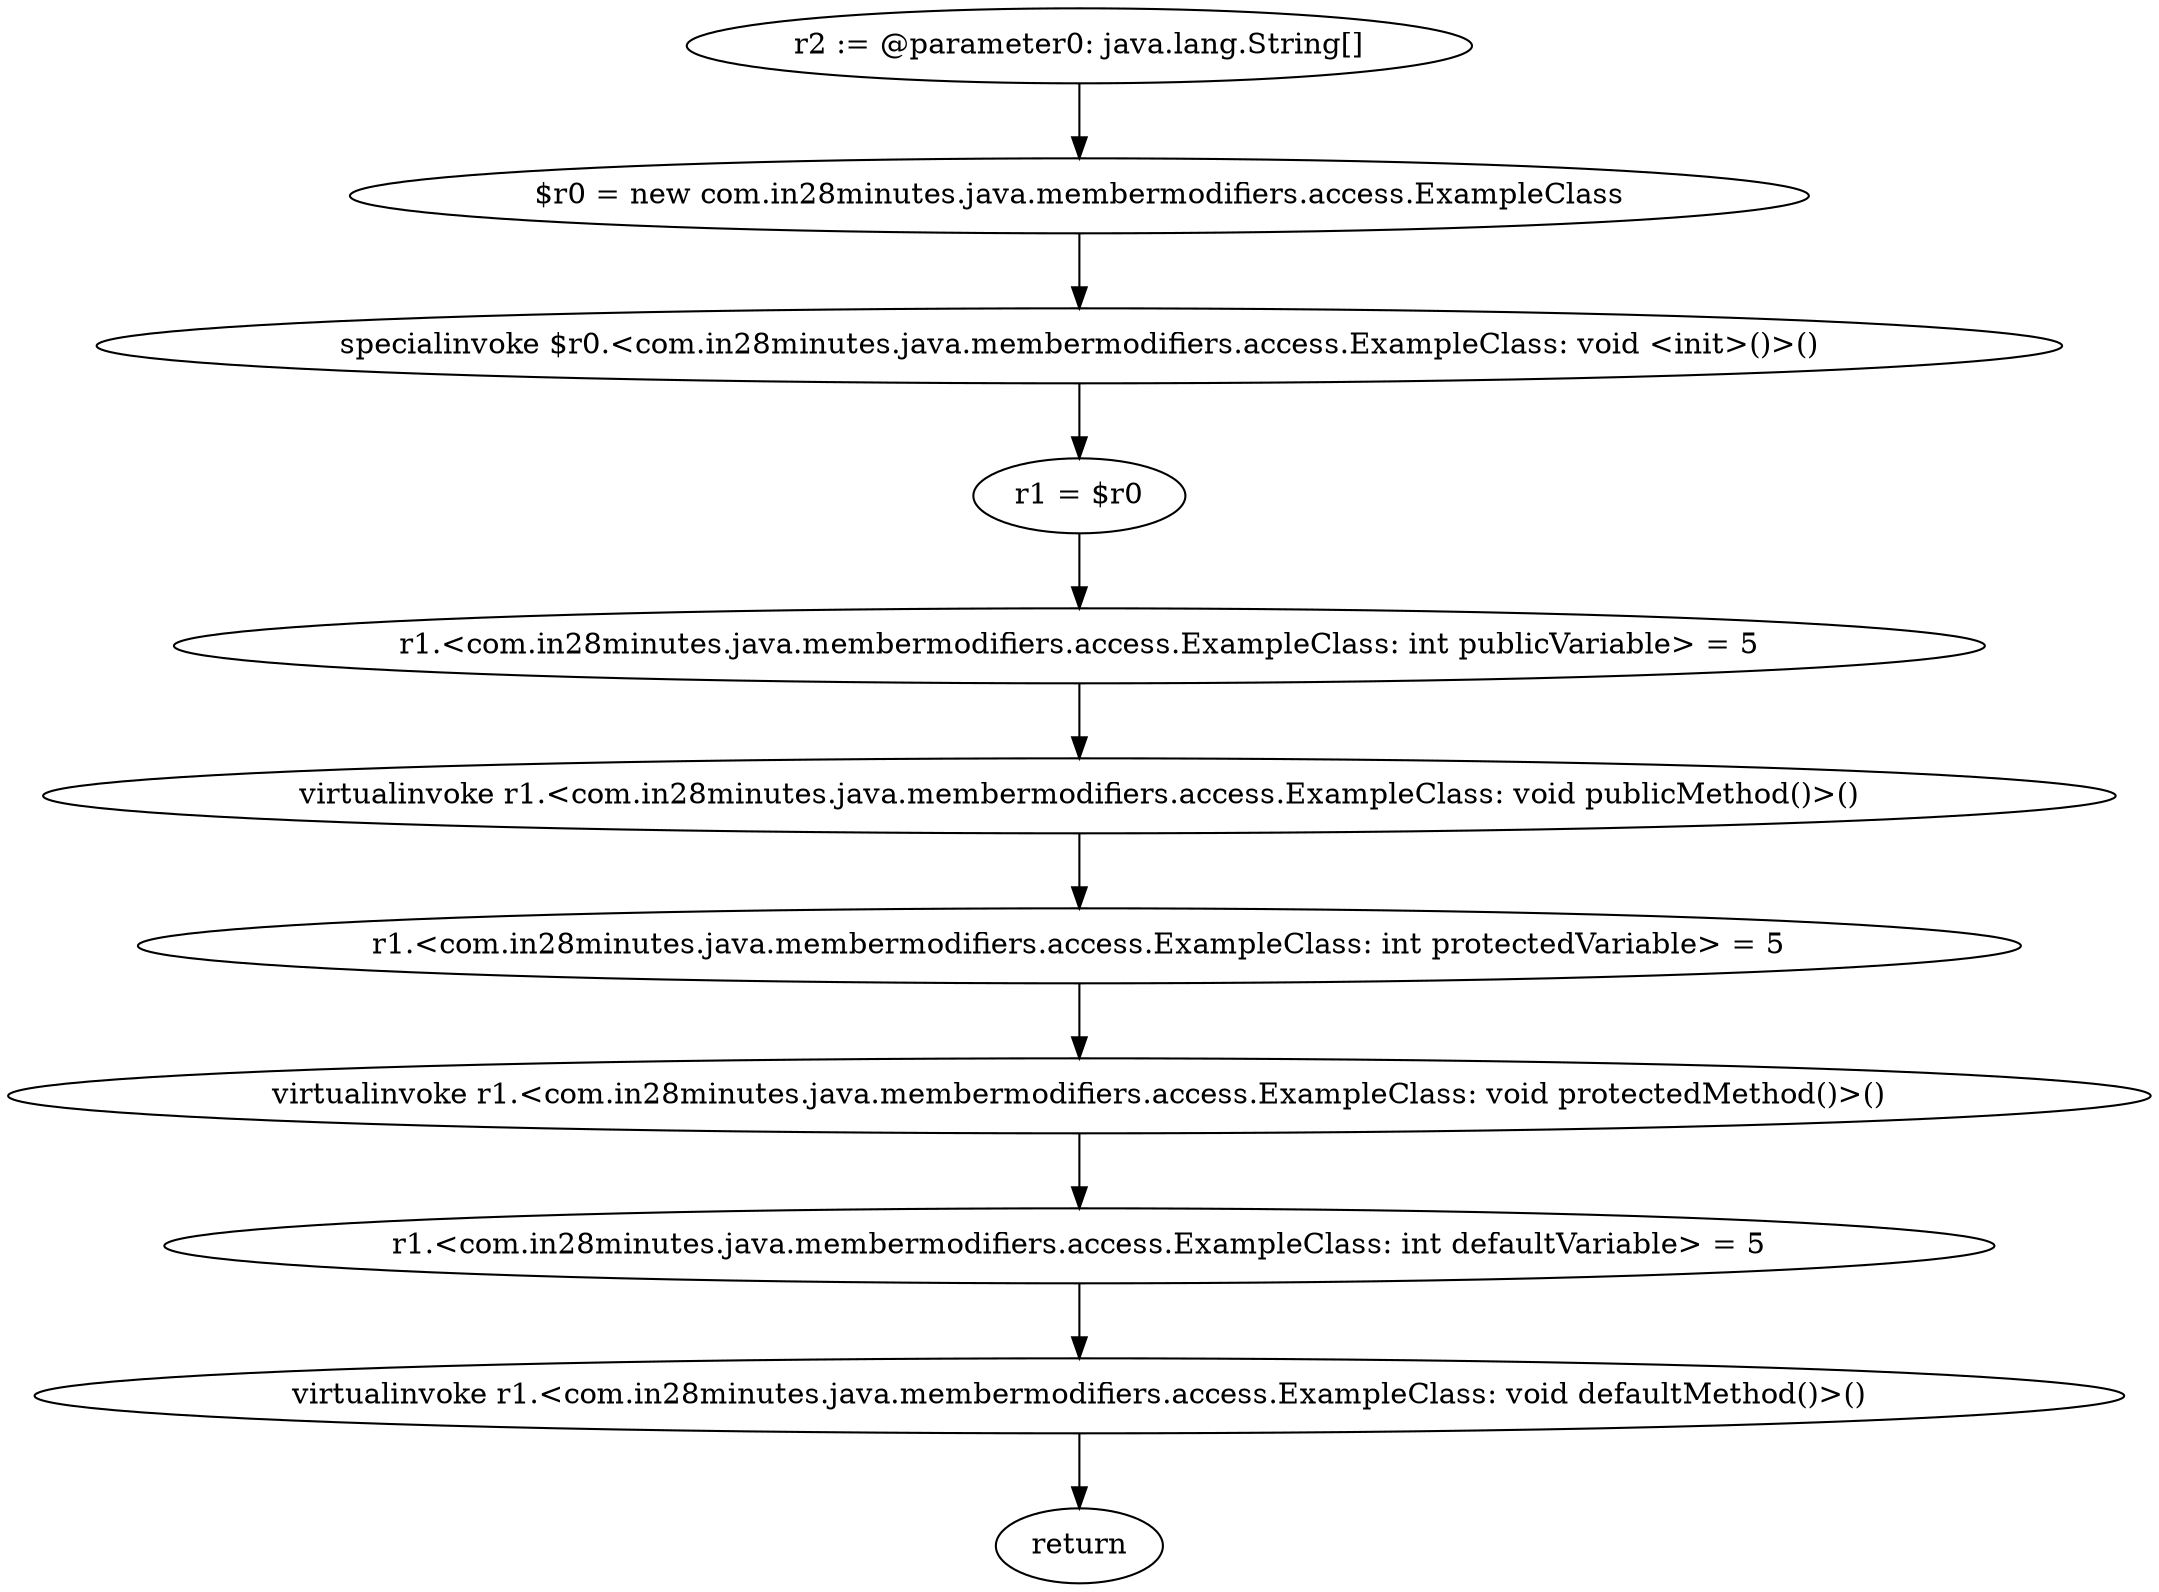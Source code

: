 digraph "unitGraph" {
    "r2 := @parameter0: java.lang.String[]"
    "$r0 = new com.in28minutes.java.membermodifiers.access.ExampleClass"
    "specialinvoke $r0.<com.in28minutes.java.membermodifiers.access.ExampleClass: void <init>()>()"
    "r1 = $r0"
    "r1.<com.in28minutes.java.membermodifiers.access.ExampleClass: int publicVariable> = 5"
    "virtualinvoke r1.<com.in28minutes.java.membermodifiers.access.ExampleClass: void publicMethod()>()"
    "r1.<com.in28minutes.java.membermodifiers.access.ExampleClass: int protectedVariable> = 5"
    "virtualinvoke r1.<com.in28minutes.java.membermodifiers.access.ExampleClass: void protectedMethod()>()"
    "r1.<com.in28minutes.java.membermodifiers.access.ExampleClass: int defaultVariable> = 5"
    "virtualinvoke r1.<com.in28minutes.java.membermodifiers.access.ExampleClass: void defaultMethod()>()"
    "return"
    "r2 := @parameter0: java.lang.String[]"->"$r0 = new com.in28minutes.java.membermodifiers.access.ExampleClass";
    "$r0 = new com.in28minutes.java.membermodifiers.access.ExampleClass"->"specialinvoke $r0.<com.in28minutes.java.membermodifiers.access.ExampleClass: void <init>()>()";
    "specialinvoke $r0.<com.in28minutes.java.membermodifiers.access.ExampleClass: void <init>()>()"->"r1 = $r0";
    "r1 = $r0"->"r1.<com.in28minutes.java.membermodifiers.access.ExampleClass: int publicVariable> = 5";
    "r1.<com.in28minutes.java.membermodifiers.access.ExampleClass: int publicVariable> = 5"->"virtualinvoke r1.<com.in28minutes.java.membermodifiers.access.ExampleClass: void publicMethod()>()";
    "virtualinvoke r1.<com.in28minutes.java.membermodifiers.access.ExampleClass: void publicMethod()>()"->"r1.<com.in28minutes.java.membermodifiers.access.ExampleClass: int protectedVariable> = 5";
    "r1.<com.in28minutes.java.membermodifiers.access.ExampleClass: int protectedVariable> = 5"->"virtualinvoke r1.<com.in28minutes.java.membermodifiers.access.ExampleClass: void protectedMethod()>()";
    "virtualinvoke r1.<com.in28minutes.java.membermodifiers.access.ExampleClass: void protectedMethod()>()"->"r1.<com.in28minutes.java.membermodifiers.access.ExampleClass: int defaultVariable> = 5";
    "r1.<com.in28minutes.java.membermodifiers.access.ExampleClass: int defaultVariable> = 5"->"virtualinvoke r1.<com.in28minutes.java.membermodifiers.access.ExampleClass: void defaultMethod()>()";
    "virtualinvoke r1.<com.in28minutes.java.membermodifiers.access.ExampleClass: void defaultMethod()>()"->"return";
}
